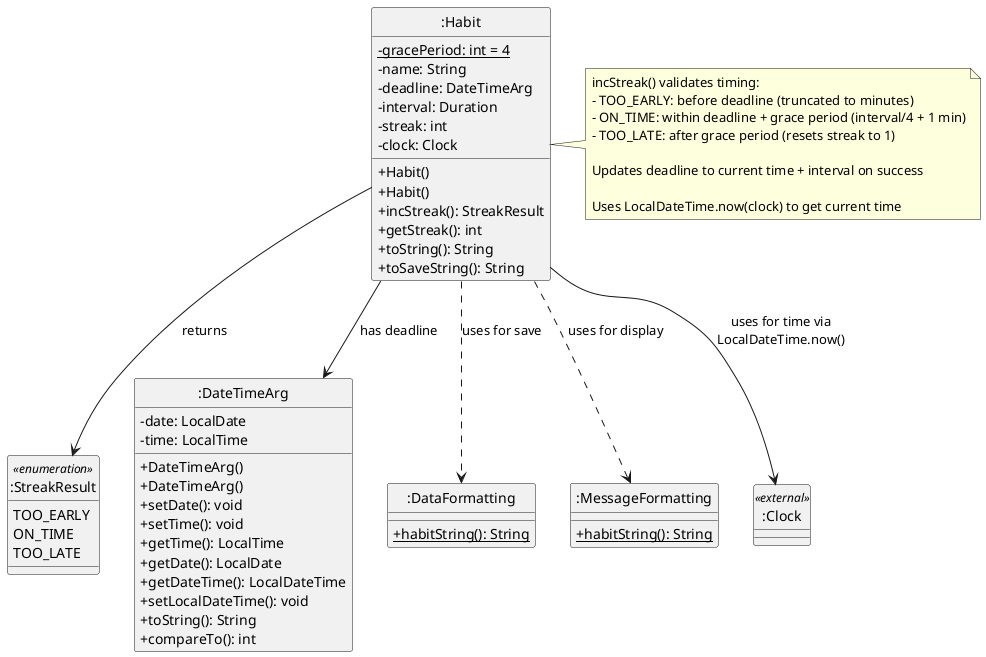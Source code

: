 @startuml
'https://plantuml.com/class-diagram
hide circle
skinparam classAttributeIconSize 0

class ":Habit" {
  - {static} gracePeriod: int = 4
  - name: String
  - deadline: DateTimeArg
  - interval: Duration
  - streak: int
  - clock: Clock

  + Habit()
  + Habit()
  + incStreak(): StreakResult
  + getStreak(): int
  + toString(): String
  + toSaveString(): String
}

enum ":StreakResult" <<enumeration>> {
  TOO_EARLY
  ON_TIME
  TOO_LATE
}

class ":DateTimeArg" {
  - date: LocalDate
  - time: LocalTime

  + DateTimeArg()
  + DateTimeArg()
  + setDate(): void
  + setTime(): void
  + getTime(): LocalTime
  + getDate(): LocalDate
  + getDateTime(): LocalDateTime
  + setLocalDateTime(): void
  + toString(): String
  + compareTo(): int
}

class ":DataFormatting" {
  + {static} habitString(): String
}

class ":MessageFormatting" {
  + {static} habitString(): String
}

class ":Clock" <<external>> {
}

note right of ":Habit"
  incStreak() validates timing:
  - TOO_EARLY: before deadline (truncated to minutes)
  - ON_TIME: within deadline + grace period (interval/4 + 1 min)
  - TOO_LATE: after grace period (resets streak to 1)

  Updates deadline to current time + interval on success

  Uses LocalDateTime.now(clock) to get current time
end note

":Habit" --> ":StreakResult" : returns
":Habit" --> ":DateTimeArg" : has deadline
":Habit" --> ":Clock" : uses for time via\nLocalDateTime.now()
":Habit" ..> ":DataFormatting" : uses for save
":Habit" ..> ":MessageFormatting" : uses for display

@enduml